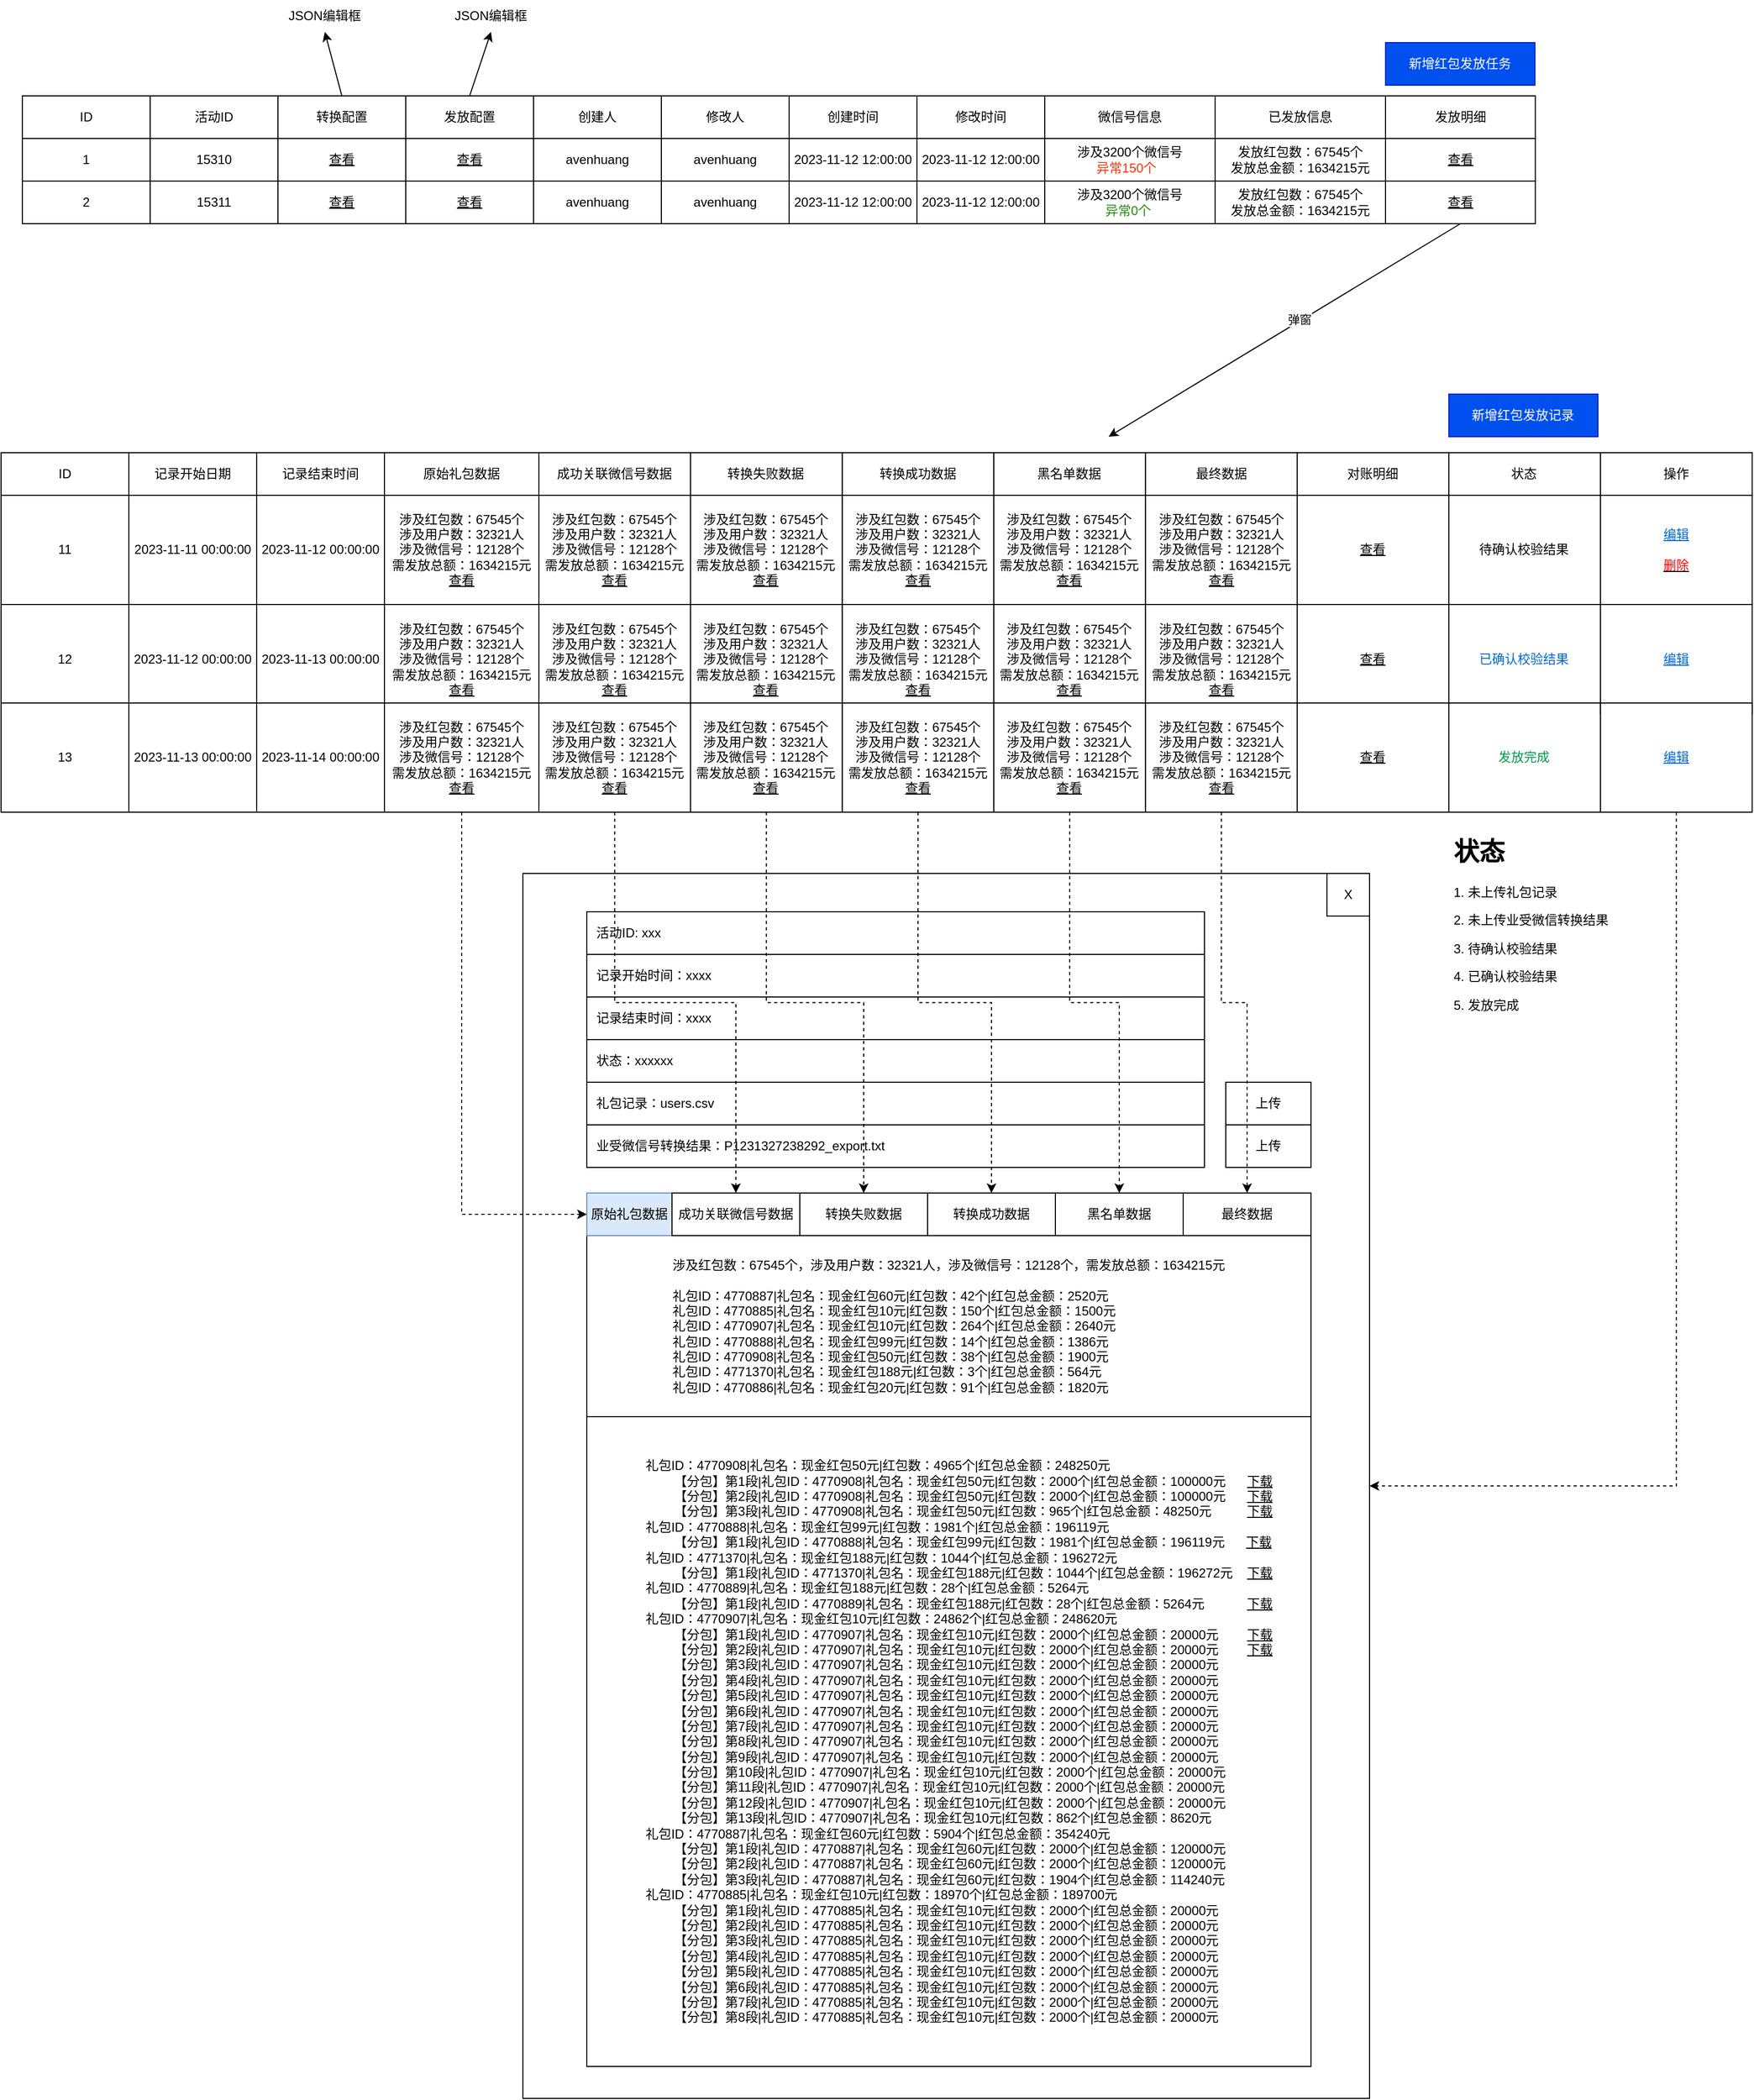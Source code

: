 <mxfile version="21.6.8" type="github">
  <diagram name="第 1 页" id="uXKxFH6BH8vUdpIIgOjY">
    <mxGraphModel dx="2070" dy="1317" grid="1" gridSize="10" guides="1" tooltips="1" connect="1" arrows="1" fold="1" page="1" pageScale="1" pageWidth="827" pageHeight="1169" math="0" shadow="0">
      <root>
        <mxCell id="0" />
        <mxCell id="1" parent="0" />
        <mxCell id="V1CnUA2cE-rUWkjXoKsr-134" value="" style="rounded=0;whiteSpace=wrap;html=1;" vertex="1" parent="1">
          <mxGeometry x="540" y="920" width="795" height="1150" as="geometry" />
        </mxCell>
        <mxCell id="V1CnUA2cE-rUWkjXoKsr-1" value="ID" style="rounded=0;whiteSpace=wrap;html=1;" vertex="1" parent="1">
          <mxGeometry x="70" y="190" width="120" height="40" as="geometry" />
        </mxCell>
        <mxCell id="V1CnUA2cE-rUWkjXoKsr-2" value="活动ID" style="rounded=0;whiteSpace=wrap;html=1;" vertex="1" parent="1">
          <mxGeometry x="190" y="190" width="120" height="40" as="geometry" />
        </mxCell>
        <mxCell id="V1CnUA2cE-rUWkjXoKsr-3" value="转换配置" style="rounded=0;whiteSpace=wrap;html=1;" vertex="1" parent="1">
          <mxGeometry x="310" y="190" width="120" height="40" as="geometry" />
        </mxCell>
        <mxCell id="V1CnUA2cE-rUWkjXoKsr-4" value="发放配置" style="rounded=0;whiteSpace=wrap;html=1;" vertex="1" parent="1">
          <mxGeometry x="430" y="190" width="120" height="40" as="geometry" />
        </mxCell>
        <mxCell id="V1CnUA2cE-rUWkjXoKsr-5" value="创建时间" style="rounded=0;whiteSpace=wrap;html=1;" vertex="1" parent="1">
          <mxGeometry x="790" y="190" width="120" height="40" as="geometry" />
        </mxCell>
        <mxCell id="V1CnUA2cE-rUWkjXoKsr-6" value="修改时间" style="rounded=0;whiteSpace=wrap;html=1;" vertex="1" parent="1">
          <mxGeometry x="910" y="190" width="120" height="40" as="geometry" />
        </mxCell>
        <mxCell id="V1CnUA2cE-rUWkjXoKsr-7" value="创建人" style="rounded=0;whiteSpace=wrap;html=1;" vertex="1" parent="1">
          <mxGeometry x="550" y="190" width="120" height="40" as="geometry" />
        </mxCell>
        <mxCell id="V1CnUA2cE-rUWkjXoKsr-8" value="修改人" style="rounded=0;whiteSpace=wrap;html=1;" vertex="1" parent="1">
          <mxGeometry x="670" y="190" width="120" height="40" as="geometry" />
        </mxCell>
        <mxCell id="V1CnUA2cE-rUWkjXoKsr-10" value="1" style="rounded=0;whiteSpace=wrap;html=1;" vertex="1" parent="1">
          <mxGeometry x="70" y="230" width="120" height="40" as="geometry" />
        </mxCell>
        <mxCell id="V1CnUA2cE-rUWkjXoKsr-11" value="15310" style="rounded=0;whiteSpace=wrap;html=1;" vertex="1" parent="1">
          <mxGeometry x="190" y="230" width="120" height="40" as="geometry" />
        </mxCell>
        <mxCell id="V1CnUA2cE-rUWkjXoKsr-12" value="&lt;u&gt;查看&lt;/u&gt;" style="rounded=0;whiteSpace=wrap;html=1;" vertex="1" parent="1">
          <mxGeometry x="310" y="230" width="120" height="40" as="geometry" />
        </mxCell>
        <mxCell id="V1CnUA2cE-rUWkjXoKsr-13" value="&lt;u&gt;查看&lt;/u&gt;" style="rounded=0;whiteSpace=wrap;html=1;" vertex="1" parent="1">
          <mxGeometry x="430" y="230" width="120" height="40" as="geometry" />
        </mxCell>
        <mxCell id="V1CnUA2cE-rUWkjXoKsr-14" value="2023-11-12 12:00:00" style="rounded=0;whiteSpace=wrap;html=1;" vertex="1" parent="1">
          <mxGeometry x="790" y="230" width="120" height="40" as="geometry" />
        </mxCell>
        <mxCell id="V1CnUA2cE-rUWkjXoKsr-15" value="2023-11-12 12:00:00" style="rounded=0;whiteSpace=wrap;html=1;" vertex="1" parent="1">
          <mxGeometry x="910" y="230" width="120" height="40" as="geometry" />
        </mxCell>
        <mxCell id="V1CnUA2cE-rUWkjXoKsr-16" value="avenhuang" style="rounded=0;whiteSpace=wrap;html=1;" vertex="1" parent="1">
          <mxGeometry x="550" y="230" width="120" height="40" as="geometry" />
        </mxCell>
        <mxCell id="V1CnUA2cE-rUWkjXoKsr-17" value="avenhuang" style="rounded=0;whiteSpace=wrap;html=1;" vertex="1" parent="1">
          <mxGeometry x="670" y="230" width="120" height="40" as="geometry" />
        </mxCell>
        <mxCell id="V1CnUA2cE-rUWkjXoKsr-23" value="2" style="rounded=0;whiteSpace=wrap;html=1;" vertex="1" parent="1">
          <mxGeometry x="70" y="270" width="120" height="40" as="geometry" />
        </mxCell>
        <mxCell id="V1CnUA2cE-rUWkjXoKsr-24" value="15311" style="rounded=0;whiteSpace=wrap;html=1;" vertex="1" parent="1">
          <mxGeometry x="190" y="270" width="120" height="40" as="geometry" />
        </mxCell>
        <mxCell id="V1CnUA2cE-rUWkjXoKsr-25" value="&lt;u&gt;查看&lt;/u&gt;" style="rounded=0;whiteSpace=wrap;html=1;" vertex="1" parent="1">
          <mxGeometry x="310" y="270" width="120" height="40" as="geometry" />
        </mxCell>
        <mxCell id="V1CnUA2cE-rUWkjXoKsr-26" value="&lt;u&gt;查看&lt;/u&gt;" style="rounded=0;whiteSpace=wrap;html=1;" vertex="1" parent="1">
          <mxGeometry x="430" y="270" width="120" height="40" as="geometry" />
        </mxCell>
        <mxCell id="V1CnUA2cE-rUWkjXoKsr-27" value="2023-11-12 12:00:00" style="rounded=0;whiteSpace=wrap;html=1;" vertex="1" parent="1">
          <mxGeometry x="790" y="270" width="120" height="40" as="geometry" />
        </mxCell>
        <mxCell id="V1CnUA2cE-rUWkjXoKsr-28" value="2023-11-12 12:00:00" style="rounded=0;whiteSpace=wrap;html=1;" vertex="1" parent="1">
          <mxGeometry x="910" y="270" width="120" height="40" as="geometry" />
        </mxCell>
        <mxCell id="V1CnUA2cE-rUWkjXoKsr-29" value="avenhuang" style="rounded=0;whiteSpace=wrap;html=1;" vertex="1" parent="1">
          <mxGeometry x="550" y="270" width="120" height="40" as="geometry" />
        </mxCell>
        <mxCell id="V1CnUA2cE-rUWkjXoKsr-30" value="avenhuang" style="rounded=0;whiteSpace=wrap;html=1;" vertex="1" parent="1">
          <mxGeometry x="670" y="270" width="120" height="40" as="geometry" />
        </mxCell>
        <mxCell id="V1CnUA2cE-rUWkjXoKsr-33" value="ID" style="rounded=0;whiteSpace=wrap;html=1;" vertex="1" parent="1">
          <mxGeometry x="50" y="525" width="120" height="40" as="geometry" />
        </mxCell>
        <mxCell id="V1CnUA2cE-rUWkjXoKsr-34" value="记录开始日期" style="rounded=0;whiteSpace=wrap;html=1;" vertex="1" parent="1">
          <mxGeometry x="170" y="525" width="120" height="40" as="geometry" />
        </mxCell>
        <mxCell id="V1CnUA2cE-rUWkjXoKsr-35" value="记录结束时间" style="rounded=0;whiteSpace=wrap;html=1;" vertex="1" parent="1">
          <mxGeometry x="290" y="525" width="120" height="40" as="geometry" />
        </mxCell>
        <mxCell id="V1CnUA2cE-rUWkjXoKsr-76" value="&lt;h1&gt;状态&lt;/h1&gt;&lt;p&gt;1. 未上传礼包记录&lt;/p&gt;&lt;p&gt;2. 未上传业受微信转换结果&lt;/p&gt;&lt;p&gt;3. 待确认校验结果&lt;/p&gt;&lt;p&gt;4. 已确认校验结果&lt;/p&gt;&lt;p&gt;5. 发放完成&lt;/p&gt;" style="text;html=1;strokeColor=none;fillColor=none;spacing=5;spacingTop=-20;whiteSpace=wrap;overflow=hidden;rounded=0;" vertex="1" parent="1">
          <mxGeometry x="1409.46" y="880" width="190" height="180" as="geometry" />
        </mxCell>
        <mxCell id="V1CnUA2cE-rUWkjXoKsr-77" value="" style="endArrow=classic;html=1;rounded=0;exitX=0.5;exitY=1;exitDx=0;exitDy=0;" edge="1" parent="1" source="V1CnUA2cE-rUWkjXoKsr-32">
          <mxGeometry width="50" height="50" relative="1" as="geometry">
            <mxPoint x="1320" y="310" as="sourcePoint" />
            <mxPoint x="1090" y="510" as="targetPoint" />
          </mxGeometry>
        </mxCell>
        <mxCell id="V1CnUA2cE-rUWkjXoKsr-78" value="弹窗" style="edgeLabel;html=1;align=center;verticalAlign=middle;resizable=0;points=[];" vertex="1" connectable="0" parent="V1CnUA2cE-rUWkjXoKsr-77">
          <mxGeometry x="-0.095" y="-2" relative="1" as="geometry">
            <mxPoint x="-1" y="1" as="offset" />
          </mxGeometry>
        </mxCell>
        <mxCell id="V1CnUA2cE-rUWkjXoKsr-42" value="11" style="rounded=0;whiteSpace=wrap;html=1;" vertex="1" parent="1">
          <mxGeometry x="50" y="565" width="120" height="102.5" as="geometry" />
        </mxCell>
        <mxCell id="V1CnUA2cE-rUWkjXoKsr-43" value="2023-11-11 00:00:00" style="rounded=0;whiteSpace=wrap;html=1;" vertex="1" parent="1">
          <mxGeometry x="170" y="565" width="120" height="102.5" as="geometry" />
        </mxCell>
        <mxCell id="V1CnUA2cE-rUWkjXoKsr-44" value="2023-11-12 00:00:00" style="rounded=0;whiteSpace=wrap;html=1;" vertex="1" parent="1">
          <mxGeometry x="290" y="565" width="120" height="102.5" as="geometry" />
        </mxCell>
        <mxCell id="V1CnUA2cE-rUWkjXoKsr-53" value="12" style="rounded=0;whiteSpace=wrap;html=1;" vertex="1" parent="1">
          <mxGeometry x="50" y="667.5" width="120" height="102.5" as="geometry" />
        </mxCell>
        <mxCell id="V1CnUA2cE-rUWkjXoKsr-54" value="2023-11-12 00:00:00" style="rounded=0;whiteSpace=wrap;html=1;" vertex="1" parent="1">
          <mxGeometry x="170" y="667.5" width="120" height="102.5" as="geometry" />
        </mxCell>
        <mxCell id="V1CnUA2cE-rUWkjXoKsr-55" value="2023-11-13 00:00:00" style="rounded=0;whiteSpace=wrap;html=1;" vertex="1" parent="1">
          <mxGeometry x="290" y="667.5" width="120" height="102.5" as="geometry" />
        </mxCell>
        <mxCell id="V1CnUA2cE-rUWkjXoKsr-69" value="" style="group" vertex="1" connectable="0" parent="1">
          <mxGeometry x="555" y="525" width="996.87" height="245" as="geometry" />
        </mxCell>
        <mxCell id="V1CnUA2cE-rUWkjXoKsr-37" value="转换成功数据" style="rounded=0;whiteSpace=wrap;html=1;container=0;" vertex="1" parent="V1CnUA2cE-rUWkjXoKsr-69">
          <mxGeometry x="284.819" width="142.41" height="40" as="geometry" />
        </mxCell>
        <mxCell id="V1CnUA2cE-rUWkjXoKsr-38" value="黑名单数据" style="rounded=0;whiteSpace=wrap;html=1;container=0;" vertex="1" parent="V1CnUA2cE-rUWkjXoKsr-69">
          <mxGeometry x="427.229" width="142.41" height="40" as="geometry" />
        </mxCell>
        <mxCell id="V1CnUA2cE-rUWkjXoKsr-39" value="成功关联微信号数据" style="rounded=0;whiteSpace=wrap;html=1;container=0;" vertex="1" parent="V1CnUA2cE-rUWkjXoKsr-69">
          <mxGeometry width="142.41" height="40" as="geometry" />
        </mxCell>
        <mxCell id="V1CnUA2cE-rUWkjXoKsr-40" value="转换失败数据" style="rounded=0;whiteSpace=wrap;html=1;container=0;" vertex="1" parent="V1CnUA2cE-rUWkjXoKsr-69">
          <mxGeometry x="142.41" width="142.41" height="40" as="geometry" />
        </mxCell>
        <mxCell id="V1CnUA2cE-rUWkjXoKsr-51" value="对账明细" style="rounded=0;whiteSpace=wrap;html=1;container=0;" vertex="1" parent="V1CnUA2cE-rUWkjXoKsr-69">
          <mxGeometry x="712.05" width="142.41" height="40" as="geometry" />
        </mxCell>
        <mxCell id="V1CnUA2cE-rUWkjXoKsr-46" value="涉及红包数：67545个&lt;br style=&quot;border-color: var(--border-color);&quot;&gt;涉及用户数：32321人&lt;br style=&quot;border-color: var(--border-color);&quot;&gt;涉及微信号：12128个&lt;br style=&quot;border-color: var(--border-color);&quot;&gt;需发放总额：1634215元&lt;br style=&quot;border-color: var(--border-color);&quot;&gt;&lt;u style=&quot;border-color: var(--border-color);&quot;&gt;查看&lt;/u&gt;" style="rounded=0;whiteSpace=wrap;html=1;container=0;" vertex="1" parent="V1CnUA2cE-rUWkjXoKsr-69">
          <mxGeometry x="284.819" y="40" width="142.41" height="102.5" as="geometry" />
        </mxCell>
        <mxCell id="V1CnUA2cE-rUWkjXoKsr-47" value="涉及红包数：67545个&lt;br style=&quot;border-color: var(--border-color);&quot;&gt;涉及用户数：32321人&lt;br style=&quot;border-color: var(--border-color);&quot;&gt;涉及微信号：12128个&lt;br style=&quot;border-color: var(--border-color);&quot;&gt;需发放总额：1634215元&lt;br style=&quot;border-color: var(--border-color);&quot;&gt;&lt;u style=&quot;border-color: var(--border-color);&quot;&gt;查看&lt;/u&gt;" style="rounded=0;whiteSpace=wrap;html=1;container=0;" vertex="1" parent="V1CnUA2cE-rUWkjXoKsr-69">
          <mxGeometry x="427.229" y="40" width="142.41" height="102.5" as="geometry" />
        </mxCell>
        <mxCell id="V1CnUA2cE-rUWkjXoKsr-48" value="涉及红包数：67545个 &lt;br&gt;涉及用户数：32321人&lt;br&gt;涉及微信号：12128个&lt;br&gt;需发放总额：1634215元&lt;br&gt;&lt;u&gt;查看&lt;/u&gt;" style="rounded=0;whiteSpace=wrap;html=1;container=0;" vertex="1" parent="V1CnUA2cE-rUWkjXoKsr-69">
          <mxGeometry y="40" width="142.41" height="102.5" as="geometry" />
        </mxCell>
        <mxCell id="V1CnUA2cE-rUWkjXoKsr-49" value="涉及红包数：67545个&lt;br style=&quot;border-color: var(--border-color);&quot;&gt;涉及用户数：32321人&lt;br style=&quot;border-color: var(--border-color);&quot;&gt;涉及微信号：12128个&lt;br style=&quot;border-color: var(--border-color);&quot;&gt;需发放总额：1634215元&lt;br style=&quot;border-color: var(--border-color);&quot;&gt;&lt;u style=&quot;border-color: var(--border-color);&quot;&gt;查看&lt;/u&gt;" style="rounded=0;whiteSpace=wrap;html=1;container=0;" vertex="1" parent="V1CnUA2cE-rUWkjXoKsr-69">
          <mxGeometry x="142.41" y="40" width="142.41" height="102.5" as="geometry" />
        </mxCell>
        <mxCell id="V1CnUA2cE-rUWkjXoKsr-52" value="&lt;u&gt;查看&lt;/u&gt;" style="rounded=0;whiteSpace=wrap;html=1;container=0;" vertex="1" parent="V1CnUA2cE-rUWkjXoKsr-69">
          <mxGeometry x="712.05" y="40" width="142.41" height="102.5" as="geometry" />
        </mxCell>
        <mxCell id="V1CnUA2cE-rUWkjXoKsr-57" value="涉及红包数：67545个&lt;br style=&quot;border-color: var(--border-color);&quot;&gt;涉及用户数：32321人&lt;br style=&quot;border-color: var(--border-color);&quot;&gt;涉及微信号：12128个&lt;br style=&quot;border-color: var(--border-color);&quot;&gt;需发放总额：1634215元&lt;br style=&quot;border-color: var(--border-color);&quot;&gt;&lt;u style=&quot;border-color: var(--border-color);&quot;&gt;查看&lt;/u&gt;" style="rounded=0;whiteSpace=wrap;html=1;container=0;" vertex="1" parent="V1CnUA2cE-rUWkjXoKsr-69">
          <mxGeometry x="284.819" y="142.5" width="142.41" height="102.5" as="geometry" />
        </mxCell>
        <mxCell id="V1CnUA2cE-rUWkjXoKsr-58" value="涉及红包数：67545个&lt;br style=&quot;border-color: var(--border-color);&quot;&gt;涉及用户数：32321人&lt;br style=&quot;border-color: var(--border-color);&quot;&gt;涉及微信号：12128个&lt;br style=&quot;border-color: var(--border-color);&quot;&gt;需发放总额：1634215元&lt;br style=&quot;border-color: var(--border-color);&quot;&gt;&lt;u style=&quot;border-color: var(--border-color);&quot;&gt;查看&lt;/u&gt;" style="rounded=0;whiteSpace=wrap;html=1;container=0;" vertex="1" parent="V1CnUA2cE-rUWkjXoKsr-69">
          <mxGeometry x="427.229" y="142.5" width="142.41" height="102.5" as="geometry" />
        </mxCell>
        <mxCell id="V1CnUA2cE-rUWkjXoKsr-59" value="涉及红包数：67545个&lt;br style=&quot;border-color: var(--border-color);&quot;&gt;涉及用户数：32321人&lt;br style=&quot;border-color: var(--border-color);&quot;&gt;涉及微信号：12128个&lt;br style=&quot;border-color: var(--border-color);&quot;&gt;需发放总额：1634215元&lt;br style=&quot;border-color: var(--border-color);&quot;&gt;&lt;u style=&quot;border-color: var(--border-color);&quot;&gt;查看&lt;/u&gt;" style="rounded=0;whiteSpace=wrap;html=1;container=0;" vertex="1" parent="V1CnUA2cE-rUWkjXoKsr-69">
          <mxGeometry y="142.5" width="142.41" height="102.5" as="geometry" />
        </mxCell>
        <mxCell id="V1CnUA2cE-rUWkjXoKsr-60" value="涉及红包数：67545个&lt;br style=&quot;border-color: var(--border-color);&quot;&gt;涉及用户数：32321人&lt;br style=&quot;border-color: var(--border-color);&quot;&gt;涉及微信号：12128个&lt;br style=&quot;border-color: var(--border-color);&quot;&gt;需发放总额：1634215元&lt;br style=&quot;border-color: var(--border-color);&quot;&gt;&lt;u style=&quot;border-color: var(--border-color);&quot;&gt;查看&lt;/u&gt;" style="rounded=0;whiteSpace=wrap;html=1;container=0;" vertex="1" parent="V1CnUA2cE-rUWkjXoKsr-69">
          <mxGeometry x="142.41" y="142.5" width="142.41" height="102.5" as="geometry" />
        </mxCell>
        <mxCell id="V1CnUA2cE-rUWkjXoKsr-62" value="&lt;u&gt;查看&lt;/u&gt;" style="rounded=0;whiteSpace=wrap;html=1;container=0;" vertex="1" parent="V1CnUA2cE-rUWkjXoKsr-69">
          <mxGeometry x="712.05" y="142.5" width="142.41" height="102.5" as="geometry" />
        </mxCell>
        <mxCell id="V1CnUA2cE-rUWkjXoKsr-70" value="最终数据" style="rounded=0;whiteSpace=wrap;html=1;container=0;" vertex="1" parent="V1CnUA2cE-rUWkjXoKsr-69">
          <mxGeometry x="569.639" width="142.41" height="40" as="geometry" />
        </mxCell>
        <mxCell id="V1CnUA2cE-rUWkjXoKsr-71" value="涉及红包数：67545个&lt;br style=&quot;border-color: var(--border-color);&quot;&gt;涉及用户数：32321人&lt;br style=&quot;border-color: var(--border-color);&quot;&gt;涉及微信号：12128个&lt;br style=&quot;border-color: var(--border-color);&quot;&gt;需发放总额：1634215元&lt;br style=&quot;border-color: var(--border-color);&quot;&gt;&lt;u style=&quot;border-color: var(--border-color);&quot;&gt;查看&lt;/u&gt;" style="rounded=0;whiteSpace=wrap;html=1;container=0;" vertex="1" parent="V1CnUA2cE-rUWkjXoKsr-69">
          <mxGeometry x="569.639" y="40" width="142.41" height="102.5" as="geometry" />
        </mxCell>
        <mxCell id="V1CnUA2cE-rUWkjXoKsr-72" value="涉及红包数：67545个&lt;br style=&quot;border-color: var(--border-color);&quot;&gt;涉及用户数：32321人&lt;br style=&quot;border-color: var(--border-color);&quot;&gt;涉及微信号：12128个&lt;br style=&quot;border-color: var(--border-color);&quot;&gt;需发放总额：1634215元&lt;br style=&quot;border-color: var(--border-color);&quot;&gt;&lt;u style=&quot;border-color: var(--border-color);&quot;&gt;查看&lt;/u&gt;" style="rounded=0;whiteSpace=wrap;html=1;container=0;" vertex="1" parent="V1CnUA2cE-rUWkjXoKsr-69">
          <mxGeometry x="569.639" y="142.5" width="142.41" height="102.5" as="geometry" />
        </mxCell>
        <mxCell id="V1CnUA2cE-rUWkjXoKsr-73" value="状态" style="rounded=0;whiteSpace=wrap;html=1;container=0;" vertex="1" parent="V1CnUA2cE-rUWkjXoKsr-69">
          <mxGeometry x="854.46" width="142.41" height="40" as="geometry" />
        </mxCell>
        <mxCell id="V1CnUA2cE-rUWkjXoKsr-74" value="待确认校验结果" style="rounded=0;whiteSpace=wrap;html=1;container=0;" vertex="1" parent="V1CnUA2cE-rUWkjXoKsr-69">
          <mxGeometry x="854.46" y="40" width="142.41" height="102.5" as="geometry" />
        </mxCell>
        <mxCell id="V1CnUA2cE-rUWkjXoKsr-75" value="&lt;p style=&quot;border-color: var(--border-color); text-align: left;&quot;&gt;&lt;font color=&quot;#0066cc&quot;&gt;已确认校验结果&lt;/font&gt;&lt;/p&gt;" style="rounded=0;whiteSpace=wrap;html=1;container=0;" vertex="1" parent="V1CnUA2cE-rUWkjXoKsr-69">
          <mxGeometry x="854.46" y="142.5" width="142.41" height="102.5" as="geometry" />
        </mxCell>
        <mxCell id="V1CnUA2cE-rUWkjXoKsr-79" value="13" style="rounded=0;whiteSpace=wrap;html=1;" vertex="1" parent="1">
          <mxGeometry x="50" y="760" width="120" height="102.5" as="geometry" />
        </mxCell>
        <mxCell id="V1CnUA2cE-rUWkjXoKsr-80" value="2023-11-13 00:00:00" style="rounded=0;whiteSpace=wrap;html=1;" vertex="1" parent="1">
          <mxGeometry x="170" y="760" width="120" height="102.5" as="geometry" />
        </mxCell>
        <mxCell id="V1CnUA2cE-rUWkjXoKsr-81" value="2023-11-14 00:00:00" style="rounded=0;whiteSpace=wrap;html=1;" vertex="1" parent="1">
          <mxGeometry x="290" y="760" width="120" height="102.5" as="geometry" />
        </mxCell>
        <mxCell id="V1CnUA2cE-rUWkjXoKsr-83" value="涉及红包数：67545个&lt;br style=&quot;border-color: var(--border-color);&quot;&gt;涉及用户数：32321人&lt;br style=&quot;border-color: var(--border-color);&quot;&gt;涉及微信号：12128个&lt;br style=&quot;border-color: var(--border-color);&quot;&gt;需发放总额：1634215元&lt;br style=&quot;border-color: var(--border-color);&quot;&gt;&lt;u style=&quot;border-color: var(--border-color);&quot;&gt;查看&lt;/u&gt;" style="rounded=0;whiteSpace=wrap;html=1;container=0;" vertex="1" parent="1">
          <mxGeometry x="839.819" y="760" width="142.41" height="102.5" as="geometry" />
        </mxCell>
        <mxCell id="V1CnUA2cE-rUWkjXoKsr-84" value="涉及红包数：67545个&lt;br style=&quot;border-color: var(--border-color);&quot;&gt;涉及用户数：32321人&lt;br style=&quot;border-color: var(--border-color);&quot;&gt;涉及微信号：12128个&lt;br style=&quot;border-color: var(--border-color);&quot;&gt;需发放总额：1634215元&lt;br style=&quot;border-color: var(--border-color);&quot;&gt;&lt;u style=&quot;border-color: var(--border-color);&quot;&gt;查看&lt;/u&gt;" style="rounded=0;whiteSpace=wrap;html=1;container=0;" vertex="1" parent="1">
          <mxGeometry x="982.229" y="760" width="142.41" height="102.5" as="geometry" />
        </mxCell>
        <mxCell id="V1CnUA2cE-rUWkjXoKsr-85" value="涉及红包数：67545个&lt;br style=&quot;border-color: var(--border-color);&quot;&gt;涉及用户数：32321人&lt;br style=&quot;border-color: var(--border-color);&quot;&gt;涉及微信号：12128个&lt;br style=&quot;border-color: var(--border-color);&quot;&gt;需发放总额：1634215元&lt;br style=&quot;border-color: var(--border-color);&quot;&gt;&lt;u style=&quot;border-color: var(--border-color);&quot;&gt;查看&lt;/u&gt;" style="rounded=0;whiteSpace=wrap;html=1;container=0;" vertex="1" parent="1">
          <mxGeometry x="555" y="760" width="142.41" height="102.5" as="geometry" />
        </mxCell>
        <mxCell id="V1CnUA2cE-rUWkjXoKsr-86" value="涉及红包数：67545个&lt;br style=&quot;border-color: var(--border-color);&quot;&gt;涉及用户数：32321人&lt;br style=&quot;border-color: var(--border-color);&quot;&gt;涉及微信号：12128个&lt;br style=&quot;border-color: var(--border-color);&quot;&gt;需发放总额：1634215元&lt;br style=&quot;border-color: var(--border-color);&quot;&gt;&lt;u style=&quot;border-color: var(--border-color);&quot;&gt;查看&lt;/u&gt;" style="rounded=0;whiteSpace=wrap;html=1;container=0;" vertex="1" parent="1">
          <mxGeometry x="697.41" y="760" width="142.41" height="102.5" as="geometry" />
        </mxCell>
        <mxCell id="V1CnUA2cE-rUWkjXoKsr-87" value="&lt;u&gt;查看&lt;/u&gt;" style="rounded=0;whiteSpace=wrap;html=1;container=0;" vertex="1" parent="1">
          <mxGeometry x="1267.05" y="760" width="142.41" height="102.5" as="geometry" />
        </mxCell>
        <mxCell id="V1CnUA2cE-rUWkjXoKsr-88" value="涉及红包数：67545个&lt;br style=&quot;border-color: var(--border-color);&quot;&gt;涉及用户数：32321人&lt;br style=&quot;border-color: var(--border-color);&quot;&gt;涉及微信号：12128个&lt;br style=&quot;border-color: var(--border-color);&quot;&gt;需发放总额：1634215元&lt;br style=&quot;border-color: var(--border-color);&quot;&gt;&lt;u style=&quot;border-color: var(--border-color);&quot;&gt;查看&lt;/u&gt;" style="rounded=0;whiteSpace=wrap;html=1;container=0;" vertex="1" parent="1">
          <mxGeometry x="1124.639" y="760" width="142.41" height="102.5" as="geometry" />
        </mxCell>
        <mxCell id="V1CnUA2cE-rUWkjXoKsr-89" value="&lt;p style=&quot;border-color: var(--border-color); text-align: left;&quot;&gt;&lt;font color=&quot;#00994d&quot;&gt;发放完成&lt;/font&gt;&lt;/p&gt;" style="rounded=0;whiteSpace=wrap;html=1;container=0;" vertex="1" parent="1">
          <mxGeometry x="1409.46" y="760" width="142.41" height="102.5" as="geometry" />
        </mxCell>
        <mxCell id="V1CnUA2cE-rUWkjXoKsr-90" value="新增红包发放记录" style="rounded=0;whiteSpace=wrap;html=1;fillColor=#0050ef;strokeColor=#001DBC;fontColor=#ffffff;" vertex="1" parent="1">
          <mxGeometry x="1409.46" y="470" width="140" height="40" as="geometry" />
        </mxCell>
        <mxCell id="V1CnUA2cE-rUWkjXoKsr-91" value="操作" style="rounded=0;whiteSpace=wrap;html=1;container=0;" vertex="1" parent="1">
          <mxGeometry x="1551.87" y="525" width="142.41" height="40" as="geometry" />
        </mxCell>
        <mxCell id="V1CnUA2cE-rUWkjXoKsr-92" value="&lt;u style=&quot;color: rgb(0, 102, 204);&quot;&gt;编辑&lt;br&gt;&lt;/u&gt;&lt;br&gt;&lt;u style=&quot;&quot;&gt;&lt;font color=&quot;#ff0000&quot;&gt;删除&lt;/font&gt;&lt;/u&gt;" style="rounded=0;whiteSpace=wrap;html=1;container=0;" vertex="1" parent="1">
          <mxGeometry x="1551.87" y="565" width="142.41" height="102.5" as="geometry" />
        </mxCell>
        <mxCell id="V1CnUA2cE-rUWkjXoKsr-93" value="&lt;p style=&quot;border-color: var(--border-color); text-align: left;&quot;&gt;&lt;u style=&quot;border-color: var(--border-color); text-align: center; color: rgb(0, 102, 204);&quot;&gt;编辑&lt;/u&gt;&lt;br&gt;&lt;/p&gt;" style="rounded=0;whiteSpace=wrap;html=1;container=0;" vertex="1" parent="1">
          <mxGeometry x="1551.87" y="667.5" width="142.41" height="102.5" as="geometry" />
        </mxCell>
        <mxCell id="V1CnUA2cE-rUWkjXoKsr-153" style="edgeStyle=orthogonalEdgeStyle;rounded=0;orthogonalLoop=1;jettySize=auto;html=1;exitX=0.5;exitY=1;exitDx=0;exitDy=0;entryX=1;entryY=0.5;entryDx=0;entryDy=0;dashed=1;" edge="1" parent="1" source="V1CnUA2cE-rUWkjXoKsr-94" target="V1CnUA2cE-rUWkjXoKsr-134">
          <mxGeometry relative="1" as="geometry" />
        </mxCell>
        <mxCell id="V1CnUA2cE-rUWkjXoKsr-94" value="&lt;p style=&quot;border-color: var(--border-color); text-align: left;&quot;&gt;&lt;u style=&quot;border-color: var(--border-color); text-align: center; color: rgb(0, 102, 204);&quot;&gt;编辑&lt;/u&gt;&lt;br&gt;&lt;/p&gt;" style="rounded=0;whiteSpace=wrap;html=1;container=0;" vertex="1" parent="1">
          <mxGeometry x="1551.87" y="760" width="142.41" height="102.5" as="geometry" />
        </mxCell>
        <mxCell id="V1CnUA2cE-rUWkjXoKsr-97" value="上传" style="rounded=0;whiteSpace=wrap;html=1;" vertex="1" parent="1">
          <mxGeometry x="1200" y="1116" width="80" height="40" as="geometry" />
        </mxCell>
        <mxCell id="V1CnUA2cE-rUWkjXoKsr-99" value="上传" style="rounded=0;whiteSpace=wrap;html=1;" vertex="1" parent="1">
          <mxGeometry x="1200" y="1156" width="80" height="40" as="geometry" />
        </mxCell>
        <mxCell id="V1CnUA2cE-rUWkjXoKsr-106" value="涉及红包数：67545个，涉及用户数：32321人，涉及微信号：12128个，需发放总额：1634215元&lt;br&gt;&lt;br style=&quot;border-color: var(--border-color);&quot;&gt;&lt;div style=&quot;text-align: left;&quot;&gt;礼包ID：4770887|礼包名：现金红包60元|红包数：42个|红包总金额：2520元&lt;/div&gt;&lt;div style=&quot;text-align: left;&quot;&gt;礼包ID：4770885|礼包名：现金红包10元|红包数：150个|红包总金额：1500元&lt;/div&gt;&lt;div style=&quot;text-align: left;&quot;&gt;礼包ID：4770907|礼包名：现金红包10元|红包数：264个|红包总金额：2640元&lt;/div&gt;&lt;div style=&quot;text-align: left;&quot;&gt;礼包ID：4770888|礼包名：现金红包99元|红包数：14个|红包总金额：1386元&lt;/div&gt;&lt;div style=&quot;text-align: left;&quot;&gt;礼包ID：4770908|礼包名：现金红包50元|红包数：38个|红包总金额：1900元&lt;/div&gt;&lt;div style=&quot;text-align: left;&quot;&gt;礼包ID：4771370|礼包名：现金红包188元|红包数：3个|红包总金额：564元&lt;/div&gt;&lt;div style=&quot;text-align: left;&quot;&gt;礼包ID：4770886|礼包名：现金红包20元|红包数：91个|红包总金额：1820元&lt;/div&gt;" style="rounded=0;whiteSpace=wrap;html=1;" vertex="1" parent="1">
          <mxGeometry x="600" y="1260" width="680" height="170" as="geometry" />
        </mxCell>
        <mxCell id="V1CnUA2cE-rUWkjXoKsr-107" value="原始礼包数据" style="rounded=0;whiteSpace=wrap;html=1;fillColor=#dae8fc;strokeColor=#6c8ebf;" vertex="1" parent="1">
          <mxGeometry x="600" y="1220" width="80" height="40" as="geometry" />
        </mxCell>
        <mxCell id="V1CnUA2cE-rUWkjXoKsr-110" value="成功关联微信号数据" style="rounded=0;whiteSpace=wrap;html=1;" vertex="1" parent="1">
          <mxGeometry x="680" y="1220" width="120" height="40" as="geometry" />
        </mxCell>
        <mxCell id="V1CnUA2cE-rUWkjXoKsr-111" value="转换失败数据" style="rounded=0;whiteSpace=wrap;html=1;" vertex="1" parent="1">
          <mxGeometry x="800" y="1220" width="120" height="40" as="geometry" />
        </mxCell>
        <mxCell id="V1CnUA2cE-rUWkjXoKsr-112" value="转换成功数据" style="rounded=0;whiteSpace=wrap;html=1;" vertex="1" parent="1">
          <mxGeometry x="920" y="1220" width="120" height="40" as="geometry" />
        </mxCell>
        <mxCell id="V1CnUA2cE-rUWkjXoKsr-113" value="黑名单数据" style="rounded=0;whiteSpace=wrap;html=1;" vertex="1" parent="1">
          <mxGeometry x="1040" y="1220" width="120" height="40" as="geometry" />
        </mxCell>
        <mxCell id="V1CnUA2cE-rUWkjXoKsr-114" value="最终数据" style="rounded=0;whiteSpace=wrap;html=1;" vertex="1" parent="1">
          <mxGeometry x="1160" y="1220" width="120" height="40" as="geometry" />
        </mxCell>
        <mxCell id="V1CnUA2cE-rUWkjXoKsr-115" value="&lt;div&gt;&amp;nbsp; &amp;nbsp; &amp;nbsp; &amp;nbsp; &amp;nbsp; &amp;nbsp; &amp;nbsp; &amp;nbsp; 礼包ID：4770908|礼包名：现金红包50元|红包数：4965个|红包总金额：248250元&lt;/div&gt;&lt;div&gt;&amp;nbsp; &amp;nbsp; &amp;nbsp; &amp;nbsp; &amp;nbsp; &amp;nbsp; &amp;nbsp; &amp;nbsp; &amp;nbsp; &amp;nbsp; &amp;nbsp; &amp;nbsp; 【分包】第1段|礼包ID：4770908|礼包名：现金红包50元|红包数：2000个|红包总金额：100000元&amp;nbsp; &amp;nbsp; &amp;nbsp;&amp;nbsp;&lt;u&gt;下载&lt;/u&gt;&lt;/div&gt;&lt;div&gt;&amp;nbsp; &amp;nbsp; &amp;nbsp; &amp;nbsp; &amp;nbsp; &amp;nbsp; &amp;nbsp; &amp;nbsp; &amp;nbsp; &amp;nbsp; &amp;nbsp; &amp;nbsp; 【分包】第2段|礼包ID：4770908|礼包名：现金红包50元|红包数：2000个|红包总金额：100000元&amp;nbsp; &amp;nbsp; &amp;nbsp;&amp;nbsp;&lt;u&gt;下载&lt;/u&gt;&lt;/div&gt;&lt;div&gt;&amp;nbsp; &amp;nbsp; &amp;nbsp; &amp;nbsp; &amp;nbsp; &amp;nbsp; &amp;nbsp; &amp;nbsp; &amp;nbsp; &amp;nbsp; &amp;nbsp; &amp;nbsp; 【分包】第3段|礼包ID：4770908|礼包名：现金红包50元|红包数：965个|红包总金额：48250元&amp;nbsp; &amp;nbsp; &amp;nbsp; &amp;nbsp; &amp;nbsp;&amp;nbsp;&lt;u&gt;下载&lt;/u&gt;&lt;/div&gt;&lt;div&gt;&amp;nbsp; &amp;nbsp; &amp;nbsp; &amp;nbsp; &amp;nbsp; &amp;nbsp; &amp;nbsp; &amp;nbsp; 礼包ID：4770888|礼包名：现金红包99元|红包数：1981个|红包总金额：196119元&lt;/div&gt;&lt;div&gt;&amp;nbsp; &amp;nbsp; &amp;nbsp; &amp;nbsp; &amp;nbsp; &amp;nbsp; &amp;nbsp; &amp;nbsp; &amp;nbsp; &amp;nbsp; &amp;nbsp; &amp;nbsp; 【分包】第1段|礼包ID：4770888|礼包名：现金红包99元|红包数：1981个|红包总金额：196119元&amp;nbsp; &amp;nbsp; &amp;nbsp; &lt;u&gt;下载&lt;/u&gt;&lt;/div&gt;&lt;div&gt;&amp;nbsp; &amp;nbsp; &amp;nbsp; &amp;nbsp; &amp;nbsp; &amp;nbsp; &amp;nbsp; &amp;nbsp; 礼包ID：4771370|礼包名：现金红包188元|红包数：1044个|红包总金额：196272元&lt;/div&gt;&lt;div&gt;&amp;nbsp; &amp;nbsp; &amp;nbsp; &amp;nbsp; &amp;nbsp; &amp;nbsp; &amp;nbsp; &amp;nbsp; &amp;nbsp; &amp;nbsp; &amp;nbsp; &amp;nbsp; 【分包】第1段|礼包ID：4771370|礼包名：现金红包188元|红包数：1044个|红包总金额：196272元&amp;nbsp; &amp;nbsp; &lt;u&gt;下载&lt;/u&gt;&lt;/div&gt;&lt;div&gt;&amp;nbsp; &amp;nbsp; &amp;nbsp; &amp;nbsp; &amp;nbsp; &amp;nbsp; &amp;nbsp; &amp;nbsp; 礼包ID：4770889|礼包名：现金红包188元|红包数：28个|红包总金额：5264元&lt;/div&gt;&lt;div&gt;&amp;nbsp; &amp;nbsp; &amp;nbsp; &amp;nbsp; &amp;nbsp; &amp;nbsp; &amp;nbsp; &amp;nbsp; &amp;nbsp; &amp;nbsp; &amp;nbsp; &amp;nbsp; 【分包】第1段|礼包ID：4770889|礼包名：现金红包188元|红包数：28个|红包总金额：5264元&amp;nbsp; &amp;nbsp; &amp;nbsp; &amp;nbsp; &amp;nbsp; &amp;nbsp; &lt;u&gt;下载&lt;/u&gt;&lt;/div&gt;&lt;div&gt;&amp;nbsp; &amp;nbsp; &amp;nbsp; &amp;nbsp; &amp;nbsp; &amp;nbsp; &amp;nbsp; &amp;nbsp; 礼包ID：4770907|礼包名：现金红包10元|红包数：24862个|红包总金额：248620元&lt;/div&gt;&lt;div&gt;&amp;nbsp; &amp;nbsp; &amp;nbsp; &amp;nbsp; &amp;nbsp; &amp;nbsp; &amp;nbsp; &amp;nbsp; &amp;nbsp; &amp;nbsp; &amp;nbsp; &amp;nbsp; 【分包】第1段|礼包ID：4770907|礼包名：现金红包10元|红包数：2000个|红包总金额：20000元&amp;nbsp; &amp;nbsp; &amp;nbsp; &amp;nbsp; &lt;u&gt;下载&lt;/u&gt;&lt;/div&gt;&lt;div&gt;&amp;nbsp; &amp;nbsp; &amp;nbsp; &amp;nbsp; &amp;nbsp; &amp;nbsp; &amp;nbsp; &amp;nbsp; &amp;nbsp; &amp;nbsp; &amp;nbsp; &amp;nbsp; 【分包】第2段|礼包ID：4770907|礼包名：现金红包10元|红包数：2000个|红包总金额：20000元&amp;nbsp; &amp;nbsp; &amp;nbsp; &amp;nbsp; &lt;u&gt;下载&lt;/u&gt;&lt;/div&gt;&lt;div&gt;&amp;nbsp; &amp;nbsp; &amp;nbsp; &amp;nbsp; &amp;nbsp; &amp;nbsp; &amp;nbsp; &amp;nbsp; &amp;nbsp; &amp;nbsp; &amp;nbsp; &amp;nbsp; 【分包】第3段|礼包ID：4770907|礼包名：现金红包10元|红包数：2000个|红包总金额：20000元&lt;/div&gt;&lt;div&gt;&amp;nbsp; &amp;nbsp; &amp;nbsp; &amp;nbsp; &amp;nbsp; &amp;nbsp; &amp;nbsp; &amp;nbsp; &amp;nbsp; &amp;nbsp; &amp;nbsp; &amp;nbsp; 【分包】第4段|礼包ID：4770907|礼包名：现金红包10元|红包数：2000个|红包总金额：20000元&lt;/div&gt;&lt;div&gt;&amp;nbsp; &amp;nbsp; &amp;nbsp; &amp;nbsp; &amp;nbsp; &amp;nbsp; &amp;nbsp; &amp;nbsp; &amp;nbsp; &amp;nbsp; &amp;nbsp; &amp;nbsp; 【分包】第5段|礼包ID：4770907|礼包名：现金红包10元|红包数：2000个|红包总金额：20000元&lt;/div&gt;&lt;div&gt;&amp;nbsp; &amp;nbsp; &amp;nbsp; &amp;nbsp; &amp;nbsp; &amp;nbsp; &amp;nbsp; &amp;nbsp; &amp;nbsp; &amp;nbsp; &amp;nbsp; &amp;nbsp; 【分包】第6段|礼包ID：4770907|礼包名：现金红包10元|红包数：2000个|红包总金额：20000元&lt;/div&gt;&lt;div&gt;&amp;nbsp; &amp;nbsp; &amp;nbsp; &amp;nbsp; &amp;nbsp; &amp;nbsp; &amp;nbsp; &amp;nbsp; &amp;nbsp; &amp;nbsp; &amp;nbsp; &amp;nbsp; 【分包】第7段|礼包ID：4770907|礼包名：现金红包10元|红包数：2000个|红包总金额：20000元&lt;/div&gt;&lt;div&gt;&amp;nbsp; &amp;nbsp; &amp;nbsp; &amp;nbsp; &amp;nbsp; &amp;nbsp; &amp;nbsp; &amp;nbsp; &amp;nbsp; &amp;nbsp; &amp;nbsp; &amp;nbsp; 【分包】第8段|礼包ID：4770907|礼包名：现金红包10元|红包数：2000个|红包总金额：20000元&lt;/div&gt;&lt;div&gt;&amp;nbsp; &amp;nbsp; &amp;nbsp; &amp;nbsp; &amp;nbsp; &amp;nbsp; &amp;nbsp; &amp;nbsp; &amp;nbsp; &amp;nbsp; &amp;nbsp; &amp;nbsp; 【分包】第9段|礼包ID：4770907|礼包名：现金红包10元|红包数：2000个|红包总金额：20000元&lt;/div&gt;&lt;div&gt;&amp;nbsp; &amp;nbsp; &amp;nbsp; &amp;nbsp; &amp;nbsp; &amp;nbsp; &amp;nbsp; &amp;nbsp; &amp;nbsp; &amp;nbsp; &amp;nbsp; &amp;nbsp; 【分包】第10段|礼包ID：4770907|礼包名：现金红包10元|红包数：2000个|红包总金额：20000元&lt;/div&gt;&lt;div&gt;&amp;nbsp; &amp;nbsp; &amp;nbsp; &amp;nbsp; &amp;nbsp; &amp;nbsp; &amp;nbsp; &amp;nbsp; &amp;nbsp; &amp;nbsp; &amp;nbsp; &amp;nbsp; 【分包】第11段|礼包ID：4770907|礼包名：现金红包10元|红包数：2000个|红包总金额：20000元&lt;/div&gt;&lt;div&gt;&amp;nbsp; &amp;nbsp; &amp;nbsp; &amp;nbsp; &amp;nbsp; &amp;nbsp; &amp;nbsp; &amp;nbsp; &amp;nbsp; &amp;nbsp; &amp;nbsp; &amp;nbsp; 【分包】第12段|礼包ID：4770907|礼包名：现金红包10元|红包数：2000个|红包总金额：20000元&lt;/div&gt;&lt;div&gt;&amp;nbsp; &amp;nbsp; &amp;nbsp; &amp;nbsp; &amp;nbsp; &amp;nbsp; &amp;nbsp; &amp;nbsp; &amp;nbsp; &amp;nbsp; &amp;nbsp; &amp;nbsp; 【分包】第13段|礼包ID：4770907|礼包名：现金红包10元|红包数：862个|红包总金额：8620元&lt;/div&gt;&lt;div&gt;&amp;nbsp; &amp;nbsp; &amp;nbsp; &amp;nbsp; &amp;nbsp; &amp;nbsp; &amp;nbsp; &amp;nbsp; 礼包ID：4770887|礼包名：现金红包60元|红包数：5904个|红包总金额：354240元&lt;/div&gt;&lt;div&gt;&amp;nbsp; &amp;nbsp; &amp;nbsp; &amp;nbsp; &amp;nbsp; &amp;nbsp; &amp;nbsp; &amp;nbsp; &amp;nbsp; &amp;nbsp; &amp;nbsp; &amp;nbsp; 【分包】第1段|礼包ID：4770887|礼包名：现金红包60元|红包数：2000个|红包总金额：120000元&lt;/div&gt;&lt;div&gt;&amp;nbsp; &amp;nbsp; &amp;nbsp; &amp;nbsp; &amp;nbsp; &amp;nbsp; &amp;nbsp; &amp;nbsp; &amp;nbsp; &amp;nbsp; &amp;nbsp; &amp;nbsp; 【分包】第2段|礼包ID：4770887|礼包名：现金红包60元|红包数：2000个|红包总金额：120000元&lt;/div&gt;&lt;div&gt;&amp;nbsp; &amp;nbsp; &amp;nbsp; &amp;nbsp; &amp;nbsp; &amp;nbsp; &amp;nbsp; &amp;nbsp; &amp;nbsp; &amp;nbsp; &amp;nbsp; &amp;nbsp; 【分包】第3段|礼包ID：4770887|礼包名：现金红包60元|红包数：1904个|红包总金额：114240元&lt;/div&gt;&lt;div&gt;&amp;nbsp; &amp;nbsp; &amp;nbsp; &amp;nbsp; &amp;nbsp; &amp;nbsp; &amp;nbsp; &amp;nbsp; 礼包ID：4770885|礼包名：现金红包10元|红包数：18970个|红包总金额：189700元&lt;/div&gt;&lt;div&gt;&amp;nbsp; &amp;nbsp; &amp;nbsp; &amp;nbsp; &amp;nbsp; &amp;nbsp; &amp;nbsp; &amp;nbsp; &amp;nbsp; &amp;nbsp; &amp;nbsp; &amp;nbsp; 【分包】第1段|礼包ID：4770885|礼包名：现金红包10元|红包数：2000个|红包总金额：20000元&lt;/div&gt;&lt;div&gt;&amp;nbsp; &amp;nbsp; &amp;nbsp; &amp;nbsp; &amp;nbsp; &amp;nbsp; &amp;nbsp; &amp;nbsp; &amp;nbsp; &amp;nbsp; &amp;nbsp; &amp;nbsp; 【分包】第2段|礼包ID：4770885|礼包名：现金红包10元|红包数：2000个|红包总金额：20000元&lt;/div&gt;&lt;div&gt;&amp;nbsp; &amp;nbsp; &amp;nbsp; &amp;nbsp; &amp;nbsp; &amp;nbsp; &amp;nbsp; &amp;nbsp; &amp;nbsp; &amp;nbsp; &amp;nbsp; &amp;nbsp; 【分包】第3段|礼包ID：4770885|礼包名：现金红包10元|红包数：2000个|红包总金额：20000元&lt;/div&gt;&lt;div&gt;&amp;nbsp; &amp;nbsp; &amp;nbsp; &amp;nbsp; &amp;nbsp; &amp;nbsp; &amp;nbsp; &amp;nbsp; &amp;nbsp; &amp;nbsp; &amp;nbsp; &amp;nbsp; 【分包】第4段|礼包ID：4770885|礼包名：现金红包10元|红包数：2000个|红包总金额：20000元&lt;/div&gt;&lt;div&gt;&amp;nbsp; &amp;nbsp; &amp;nbsp; &amp;nbsp; &amp;nbsp; &amp;nbsp; &amp;nbsp; &amp;nbsp; &amp;nbsp; &amp;nbsp; &amp;nbsp; &amp;nbsp; 【分包】第5段|礼包ID：4770885|礼包名：现金红包10元|红包数：2000个|红包总金额：20000元&lt;/div&gt;&lt;div&gt;&amp;nbsp; &amp;nbsp; &amp;nbsp; &amp;nbsp; &amp;nbsp; &amp;nbsp; &amp;nbsp; &amp;nbsp; &amp;nbsp; &amp;nbsp; &amp;nbsp; &amp;nbsp; 【分包】第6段|礼包ID：4770885|礼包名：现金红包10元|红包数：2000个|红包总金额：20000元&lt;/div&gt;&lt;div&gt;&amp;nbsp; &amp;nbsp; &amp;nbsp; &amp;nbsp; &amp;nbsp; &amp;nbsp; &amp;nbsp; &amp;nbsp; &amp;nbsp; &amp;nbsp; &amp;nbsp; &amp;nbsp; 【分包】第7段|礼包ID：4770885|礼包名：现金红包10元|红包数：2000个|红包总金额：20000元&lt;/div&gt;&lt;div&gt;&amp;nbsp; &amp;nbsp; &amp;nbsp; &amp;nbsp; &amp;nbsp; &amp;nbsp; &amp;nbsp; &amp;nbsp; &amp;nbsp; &amp;nbsp; &amp;nbsp; &amp;nbsp; 【分包】第8段|礼包ID：4770885|礼包名：现金红包10元|红包数：2000个|红包总金额：20000元&lt;/div&gt;" style="rounded=0;whiteSpace=wrap;html=1;align=left;" vertex="1" parent="1">
          <mxGeometry x="600" y="1430" width="680" height="610" as="geometry" />
        </mxCell>
        <mxCell id="V1CnUA2cE-rUWkjXoKsr-116" value="" style="group;align=left;spacingLeft=7;" vertex="1" connectable="0" parent="1">
          <mxGeometry x="600" y="956" width="580" height="200" as="geometry" />
        </mxCell>
        <mxCell id="V1CnUA2cE-rUWkjXoKsr-95" value="礼包记录：users.csv" style="rounded=0;whiteSpace=wrap;html=1;align=left;spacingLeft=7;" vertex="1" parent="V1CnUA2cE-rUWkjXoKsr-116">
          <mxGeometry y="160" width="580" height="40" as="geometry" />
        </mxCell>
        <mxCell id="V1CnUA2cE-rUWkjXoKsr-98" value="业受微信号转换结果：P1231327238292_export.txt" style="rounded=0;whiteSpace=wrap;html=1;align=left;spacingLeft=7;" vertex="1" parent="V1CnUA2cE-rUWkjXoKsr-116">
          <mxGeometry y="200" width="580" height="40" as="geometry" />
        </mxCell>
        <mxCell id="V1CnUA2cE-rUWkjXoKsr-100" value="记录结束时间：xxxx" style="rounded=0;whiteSpace=wrap;html=1;align=left;spacingLeft=7;" vertex="1" parent="V1CnUA2cE-rUWkjXoKsr-116">
          <mxGeometry y="80" width="580" height="40" as="geometry" />
        </mxCell>
        <mxCell id="V1CnUA2cE-rUWkjXoKsr-102" value="记录开始时间：xxxx" style="rounded=0;whiteSpace=wrap;html=1;align=left;spacingLeft=7;" vertex="1" parent="V1CnUA2cE-rUWkjXoKsr-116">
          <mxGeometry y="40" width="580" height="40" as="geometry" />
        </mxCell>
        <mxCell id="V1CnUA2cE-rUWkjXoKsr-104" value="活动ID: xxx" style="rounded=0;whiteSpace=wrap;html=1;align=left;spacingLeft=7;" vertex="1" parent="V1CnUA2cE-rUWkjXoKsr-116">
          <mxGeometry width="580" height="40" as="geometry" />
        </mxCell>
        <mxCell id="V1CnUA2cE-rUWkjXoKsr-117" value="新增红包发放任务" style="rounded=0;whiteSpace=wrap;html=1;fillColor=#0050ef;strokeColor=#001DBC;fontColor=#ffffff;" vertex="1" parent="1">
          <mxGeometry x="1350" y="140" width="140.33" height="40" as="geometry" />
        </mxCell>
        <mxCell id="V1CnUA2cE-rUWkjXoKsr-120" value="" style="group" vertex="1" connectable="0" parent="1">
          <mxGeometry x="1030" y="190" width="160" height="120" as="geometry" />
        </mxCell>
        <mxCell id="V1CnUA2cE-rUWkjXoKsr-9" value="微信号信息" style="rounded=0;whiteSpace=wrap;html=1;" vertex="1" parent="V1CnUA2cE-rUWkjXoKsr-120">
          <mxGeometry width="160" height="40" as="geometry" />
        </mxCell>
        <mxCell id="V1CnUA2cE-rUWkjXoKsr-18" value="涉及3200个微信号&lt;br&gt;&lt;font color=&quot;#ff2f05&quot;&gt;异常150个&lt;/font&gt;&amp;nbsp;&amp;nbsp;" style="rounded=0;whiteSpace=wrap;html=1;" vertex="1" parent="V1CnUA2cE-rUWkjXoKsr-120">
          <mxGeometry y="40" width="160" height="40" as="geometry" />
        </mxCell>
        <mxCell id="V1CnUA2cE-rUWkjXoKsr-31" value="涉及3200个微信号&lt;br&gt;&lt;font color=&quot;#24850c&quot;&gt;异常0个&lt;/font&gt;&amp;nbsp;" style="rounded=0;whiteSpace=wrap;html=1;" vertex="1" parent="V1CnUA2cE-rUWkjXoKsr-120">
          <mxGeometry y="80" width="160" height="40" as="geometry" />
        </mxCell>
        <mxCell id="V1CnUA2cE-rUWkjXoKsr-121" value="" style="group" vertex="1" connectable="0" parent="1">
          <mxGeometry x="1190" y="190" width="160" height="120" as="geometry" />
        </mxCell>
        <mxCell id="V1CnUA2cE-rUWkjXoKsr-122" value="已发放信息" style="rounded=0;whiteSpace=wrap;html=1;" vertex="1" parent="V1CnUA2cE-rUWkjXoKsr-121">
          <mxGeometry width="160" height="40" as="geometry" />
        </mxCell>
        <mxCell id="V1CnUA2cE-rUWkjXoKsr-123" value="发放红包数：67545个&lt;br style=&quot;border-color: var(--border-color);&quot;&gt;发放总金额：1634215元" style="rounded=0;whiteSpace=wrap;html=1;" vertex="1" parent="V1CnUA2cE-rUWkjXoKsr-121">
          <mxGeometry y="40" width="160" height="40" as="geometry" />
        </mxCell>
        <mxCell id="V1CnUA2cE-rUWkjXoKsr-124" value="发放红包数：67545个&lt;br style=&quot;border-color: var(--border-color);&quot;&gt;发放总金额：1634215元" style="rounded=0;whiteSpace=wrap;html=1;" vertex="1" parent="V1CnUA2cE-rUWkjXoKsr-121">
          <mxGeometry y="80" width="160" height="40" as="geometry" />
        </mxCell>
        <mxCell id="V1CnUA2cE-rUWkjXoKsr-125" value="" style="group" vertex="1" connectable="0" parent="1">
          <mxGeometry x="1350" y="190" width="140.67" height="120" as="geometry" />
        </mxCell>
        <mxCell id="V1CnUA2cE-rUWkjXoKsr-21" value="发放明细" style="rounded=0;whiteSpace=wrap;html=1;" vertex="1" parent="V1CnUA2cE-rUWkjXoKsr-125">
          <mxGeometry width="140.67" height="40" as="geometry" />
        </mxCell>
        <mxCell id="V1CnUA2cE-rUWkjXoKsr-22" value="&lt;u&gt;查看&lt;/u&gt;" style="rounded=0;whiteSpace=wrap;html=1;" vertex="1" parent="V1CnUA2cE-rUWkjXoKsr-125">
          <mxGeometry y="40" width="140.67" height="40" as="geometry" />
        </mxCell>
        <mxCell id="V1CnUA2cE-rUWkjXoKsr-32" value="&lt;u&gt;查看&lt;/u&gt;" style="rounded=0;whiteSpace=wrap;html=1;" vertex="1" parent="V1CnUA2cE-rUWkjXoKsr-125">
          <mxGeometry y="80" width="140.67" height="40" as="geometry" />
        </mxCell>
        <mxCell id="V1CnUA2cE-rUWkjXoKsr-126" value="JSON编辑框" style="text;html=1;strokeColor=none;fillColor=none;align=center;verticalAlign=middle;whiteSpace=wrap;rounded=0;" vertex="1" parent="1">
          <mxGeometry x="294" y="100" width="120" height="30" as="geometry" />
        </mxCell>
        <mxCell id="V1CnUA2cE-rUWkjXoKsr-128" value="" style="endArrow=classic;html=1;rounded=0;exitX=0.5;exitY=0;exitDx=0;exitDy=0;entryX=0.5;entryY=1;entryDx=0;entryDy=0;" edge="1" parent="1" source="V1CnUA2cE-rUWkjXoKsr-3" target="V1CnUA2cE-rUWkjXoKsr-126">
          <mxGeometry width="50" height="50" relative="1" as="geometry">
            <mxPoint x="370" y="150" as="sourcePoint" />
            <mxPoint x="420" y="100" as="targetPoint" />
          </mxGeometry>
        </mxCell>
        <mxCell id="V1CnUA2cE-rUWkjXoKsr-129" value="" style="endArrow=classic;html=1;rounded=0;exitX=0.5;exitY=0;exitDx=0;exitDy=0;entryX=0.5;entryY=1;entryDx=0;entryDy=0;" edge="1" parent="1" source="V1CnUA2cE-rUWkjXoKsr-4" target="V1CnUA2cE-rUWkjXoKsr-131">
          <mxGeometry width="50" height="50" relative="1" as="geometry">
            <mxPoint x="510" y="140" as="sourcePoint" />
            <mxPoint x="520" y="120" as="targetPoint" />
          </mxGeometry>
        </mxCell>
        <mxCell id="V1CnUA2cE-rUWkjXoKsr-131" value="JSON编辑框" style="text;html=1;strokeColor=none;fillColor=none;align=center;verticalAlign=middle;whiteSpace=wrap;rounded=0;" vertex="1" parent="1">
          <mxGeometry x="450" y="100" width="120" height="30" as="geometry" />
        </mxCell>
        <mxCell id="V1CnUA2cE-rUWkjXoKsr-132" value="" style="group" vertex="1" connectable="0" parent="1">
          <mxGeometry x="410" y="525" width="145" height="337.5" as="geometry" />
        </mxCell>
        <mxCell id="V1CnUA2cE-rUWkjXoKsr-36" value="原始礼包数据" style="rounded=0;whiteSpace=wrap;html=1;" vertex="1" parent="V1CnUA2cE-rUWkjXoKsr-132">
          <mxGeometry width="145" height="40" as="geometry" />
        </mxCell>
        <mxCell id="V1CnUA2cE-rUWkjXoKsr-45" value="涉及红包数：67545个&lt;br style=&quot;border-color: var(--border-color);&quot;&gt;涉及用户数：32321人&lt;br style=&quot;border-color: var(--border-color);&quot;&gt;涉及微信号：12128个&lt;br style=&quot;border-color: var(--border-color);&quot;&gt;需发放总额：1634215元&lt;br style=&quot;border-color: var(--border-color);&quot;&gt;&lt;u style=&quot;border-color: var(--border-color);&quot;&gt;查看&lt;/u&gt;" style="rounded=0;whiteSpace=wrap;html=1;" vertex="1" parent="V1CnUA2cE-rUWkjXoKsr-132">
          <mxGeometry y="40" width="145" height="102.5" as="geometry" />
        </mxCell>
        <mxCell id="V1CnUA2cE-rUWkjXoKsr-56" value="涉及红包数：67545个&lt;br style=&quot;border-color: var(--border-color);&quot;&gt;涉及用户数：32321人&lt;br style=&quot;border-color: var(--border-color);&quot;&gt;涉及微信号：12128个&lt;br style=&quot;border-color: var(--border-color);&quot;&gt;需发放总额：1634215元&lt;br style=&quot;border-color: var(--border-color);&quot;&gt;&lt;u style=&quot;border-color: var(--border-color);&quot;&gt;查看&lt;/u&gt;" style="rounded=0;whiteSpace=wrap;html=1;" vertex="1" parent="V1CnUA2cE-rUWkjXoKsr-132">
          <mxGeometry y="142.5" width="145" height="102.5" as="geometry" />
        </mxCell>
        <mxCell id="V1CnUA2cE-rUWkjXoKsr-82" value="涉及红包数：67545个&lt;br style=&quot;border-color: var(--border-color);&quot;&gt;涉及用户数：32321人&lt;br style=&quot;border-color: var(--border-color);&quot;&gt;涉及微信号：12128个&lt;br style=&quot;border-color: var(--border-color);&quot;&gt;需发放总额：1634215元&lt;br style=&quot;border-color: var(--border-color);&quot;&gt;&lt;u style=&quot;border-color: var(--border-color);&quot;&gt;查看&lt;/u&gt;" style="rounded=0;whiteSpace=wrap;html=1;" vertex="1" parent="V1CnUA2cE-rUWkjXoKsr-132">
          <mxGeometry y="235" width="145" height="102.5" as="geometry" />
        </mxCell>
        <mxCell id="V1CnUA2cE-rUWkjXoKsr-144" value="状态：xxxxxx" style="rounded=0;whiteSpace=wrap;html=1;align=left;spacingLeft=7;" vertex="1" parent="1">
          <mxGeometry x="600" y="1076" width="580" height="40" as="geometry" />
        </mxCell>
        <mxCell id="V1CnUA2cE-rUWkjXoKsr-145" value="X" style="rounded=0;whiteSpace=wrap;html=1;" vertex="1" parent="1">
          <mxGeometry x="1295" y="920" width="40" height="40" as="geometry" />
        </mxCell>
        <mxCell id="V1CnUA2cE-rUWkjXoKsr-147" style="edgeStyle=orthogonalEdgeStyle;rounded=0;orthogonalLoop=1;jettySize=auto;html=1;exitX=0.5;exitY=1;exitDx=0;exitDy=0;entryX=0.5;entryY=0;entryDx=0;entryDy=0;dashed=1;" edge="1" parent="1" source="V1CnUA2cE-rUWkjXoKsr-85" target="V1CnUA2cE-rUWkjXoKsr-110">
          <mxGeometry relative="1" as="geometry" />
        </mxCell>
        <mxCell id="V1CnUA2cE-rUWkjXoKsr-148" style="edgeStyle=orthogonalEdgeStyle;rounded=0;orthogonalLoop=1;jettySize=auto;html=1;exitX=0.5;exitY=1;exitDx=0;exitDy=0;entryX=0.5;entryY=0;entryDx=0;entryDy=0;dashed=1;" edge="1" parent="1" source="V1CnUA2cE-rUWkjXoKsr-86" target="V1CnUA2cE-rUWkjXoKsr-111">
          <mxGeometry relative="1" as="geometry" />
        </mxCell>
        <mxCell id="V1CnUA2cE-rUWkjXoKsr-149" style="edgeStyle=orthogonalEdgeStyle;rounded=0;orthogonalLoop=1;jettySize=auto;html=1;exitX=0.5;exitY=1;exitDx=0;exitDy=0;dashed=1;" edge="1" parent="1" source="V1CnUA2cE-rUWkjXoKsr-83" target="V1CnUA2cE-rUWkjXoKsr-112">
          <mxGeometry relative="1" as="geometry" />
        </mxCell>
        <mxCell id="V1CnUA2cE-rUWkjXoKsr-150" style="edgeStyle=orthogonalEdgeStyle;rounded=0;orthogonalLoop=1;jettySize=auto;html=1;exitX=0.5;exitY=1;exitDx=0;exitDy=0;entryX=0.5;entryY=0;entryDx=0;entryDy=0;dashed=1;" edge="1" parent="1" source="V1CnUA2cE-rUWkjXoKsr-84" target="V1CnUA2cE-rUWkjXoKsr-113">
          <mxGeometry relative="1" as="geometry" />
        </mxCell>
        <mxCell id="V1CnUA2cE-rUWkjXoKsr-151" style="edgeStyle=orthogonalEdgeStyle;rounded=0;orthogonalLoop=1;jettySize=auto;html=1;exitX=0.5;exitY=1;exitDx=0;exitDy=0;entryX=0.5;entryY=0;entryDx=0;entryDy=0;dashed=1;" edge="1" parent="1" source="V1CnUA2cE-rUWkjXoKsr-88" target="V1CnUA2cE-rUWkjXoKsr-114">
          <mxGeometry relative="1" as="geometry" />
        </mxCell>
        <mxCell id="V1CnUA2cE-rUWkjXoKsr-152" style="edgeStyle=orthogonalEdgeStyle;rounded=0;orthogonalLoop=1;jettySize=auto;html=1;exitX=0.5;exitY=1;exitDx=0;exitDy=0;entryX=0;entryY=0.5;entryDx=0;entryDy=0;dashed=1;" edge="1" parent="1" source="V1CnUA2cE-rUWkjXoKsr-82" target="V1CnUA2cE-rUWkjXoKsr-107">
          <mxGeometry relative="1" as="geometry">
            <Array as="points">
              <mxPoint x="483" y="1240" />
            </Array>
          </mxGeometry>
        </mxCell>
      </root>
    </mxGraphModel>
  </diagram>
</mxfile>
